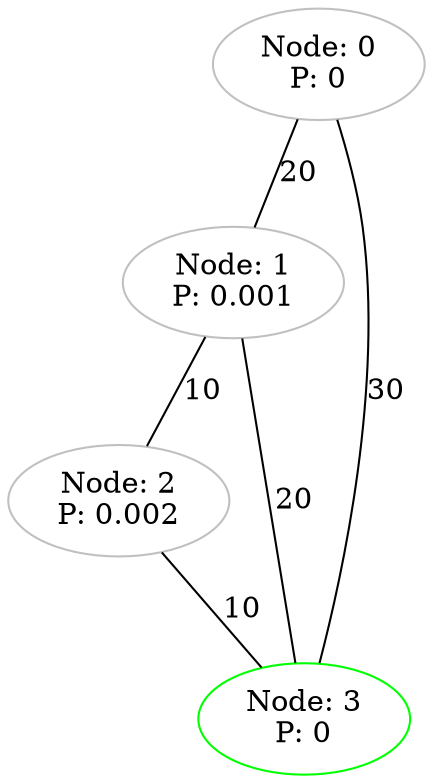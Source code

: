 graph Map {
	0 [label="Node: 0
P: 0" color=grey]
	1 [label="Node: 1
P: 0.001" color=grey]
	2 [label="Node: 2
P: 0.002" color=grey]
	3 [label="Node: 3
P: 0" color=green]
	0 -- 1 [label=20]
	0 -- 3 [label=30]
	1 -- 2 [label=10]
	1 -- 3 [label=20]
	2 -- 3 [label=10]
}
